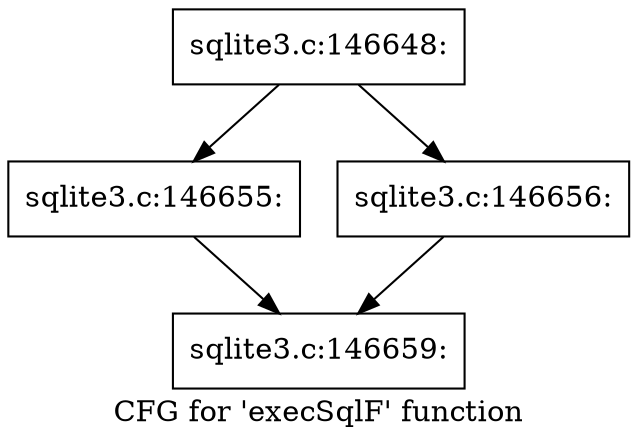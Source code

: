 digraph "CFG for 'execSqlF' function" {
	label="CFG for 'execSqlF' function";

	Node0x55c0f84aede0 [shape=record,label="{sqlite3.c:146648:}"];
	Node0x55c0f84aede0 -> Node0x55c0f84cf1e0;
	Node0x55c0f84aede0 -> Node0x55c0f84cf230;
	Node0x55c0f84cf1e0 [shape=record,label="{sqlite3.c:146655:}"];
	Node0x55c0f84cf1e0 -> Node0x55c0f84aef60;
	Node0x55c0f84cf230 [shape=record,label="{sqlite3.c:146656:}"];
	Node0x55c0f84cf230 -> Node0x55c0f84aef60;
	Node0x55c0f84aef60 [shape=record,label="{sqlite3.c:146659:}"];
}
